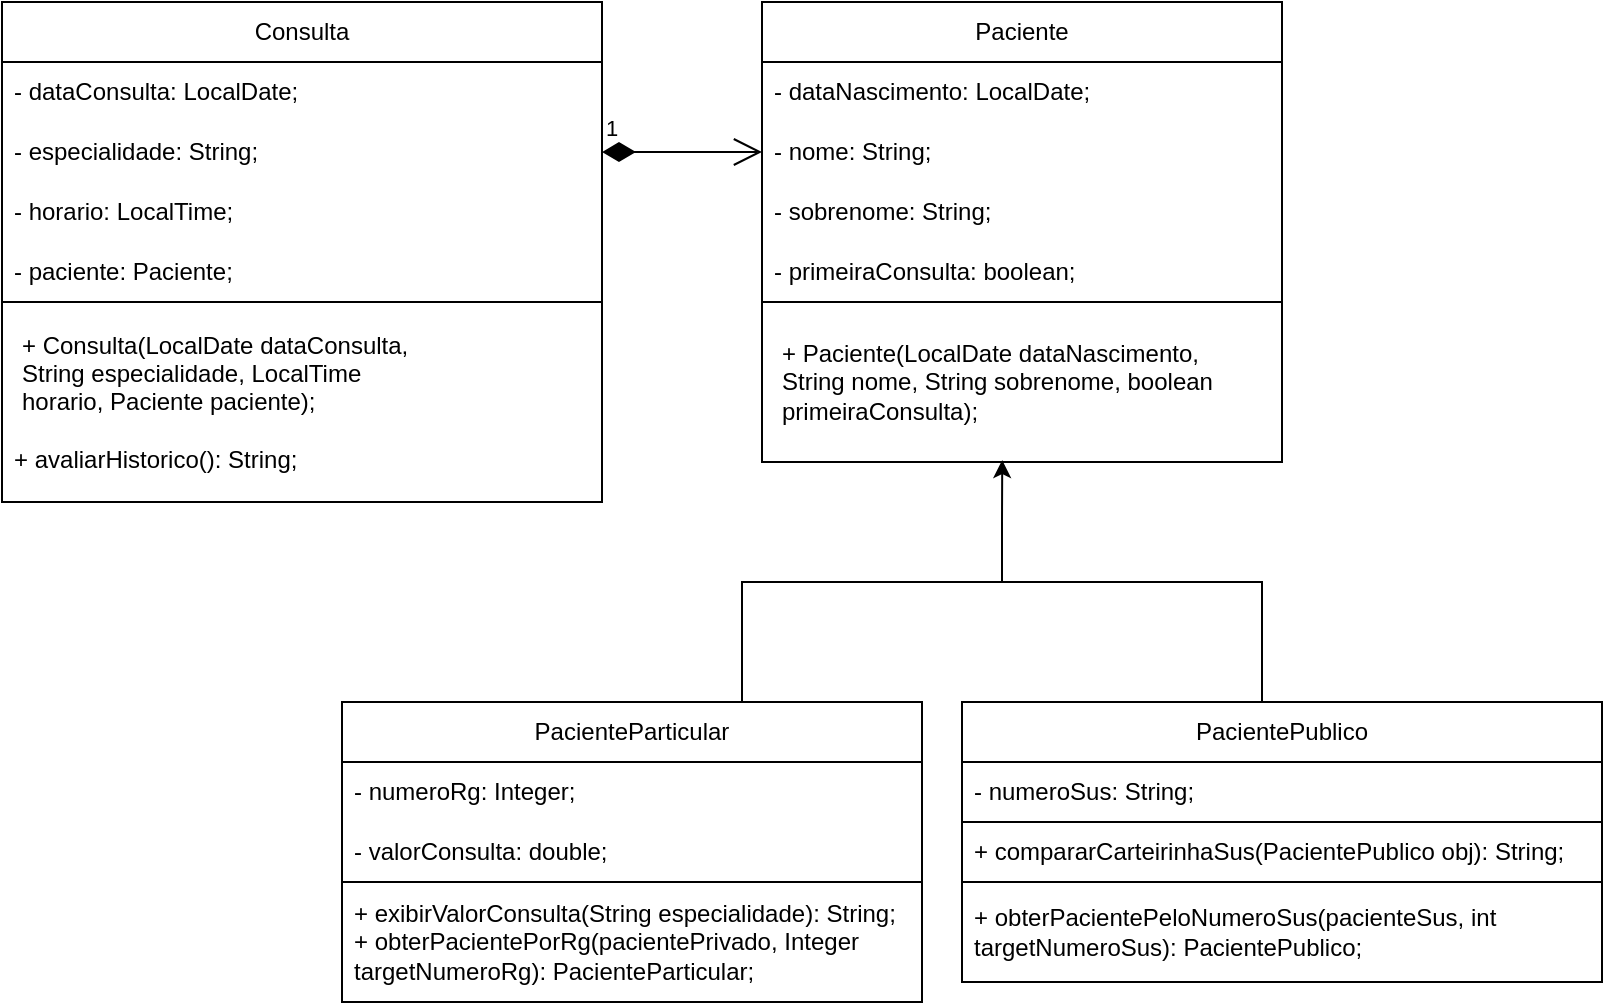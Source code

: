 <mxfile version="21.3.8" type="device">
  <diagram id="E2bkXCWylMlEuZzj9sgc" name="Página-1">
    <mxGraphModel dx="1573" dy="1385" grid="1" gridSize="10" guides="1" tooltips="1" connect="1" arrows="1" fold="1" page="1" pageScale="1" pageWidth="827" pageHeight="583" math="0" shadow="0">
      <root>
        <mxCell id="0" />
        <mxCell id="1" parent="0" />
        <mxCell id="RQpcl56AZZH56zHNOhCO-1" value="Paciente" style="swimlane;fontStyle=0;childLayout=stackLayout;horizontal=1;startSize=30;horizontalStack=0;resizeParent=1;resizeParentMax=0;resizeLast=0;collapsible=1;marginBottom=0;whiteSpace=wrap;html=1;" vertex="1" parent="1">
          <mxGeometry x="390" y="40" width="260" height="230" as="geometry" />
        </mxCell>
        <mxCell id="RQpcl56AZZH56zHNOhCO-2" value="- dataNascimento: LocalDate;" style="text;strokeColor=none;fillColor=none;align=left;verticalAlign=middle;spacingLeft=4;spacingRight=4;overflow=hidden;points=[[0,0.5],[1,0.5]];portConstraint=eastwest;rotatable=0;whiteSpace=wrap;html=1;" vertex="1" parent="RQpcl56AZZH56zHNOhCO-1">
          <mxGeometry y="30" width="260" height="30" as="geometry" />
        </mxCell>
        <mxCell id="RQpcl56AZZH56zHNOhCO-3" value="- nome: String;" style="text;strokeColor=none;fillColor=none;align=left;verticalAlign=middle;spacingLeft=4;spacingRight=4;overflow=hidden;points=[[0,0.5],[1,0.5]];portConstraint=eastwest;rotatable=0;whiteSpace=wrap;html=1;" vertex="1" parent="RQpcl56AZZH56zHNOhCO-1">
          <mxGeometry y="60" width="260" height="30" as="geometry" />
        </mxCell>
        <mxCell id="RQpcl56AZZH56zHNOhCO-4" value="- sobrenome: String;" style="text;strokeColor=none;fillColor=none;align=left;verticalAlign=middle;spacingLeft=4;spacingRight=4;overflow=hidden;points=[[0,0.5],[1,0.5]];portConstraint=eastwest;rotatable=0;whiteSpace=wrap;html=1;" vertex="1" parent="RQpcl56AZZH56zHNOhCO-1">
          <mxGeometry y="90" width="260" height="30" as="geometry" />
        </mxCell>
        <mxCell id="RQpcl56AZZH56zHNOhCO-5" value="- primeiraConsulta: boolean;" style="text;strokeColor=none;fillColor=none;align=left;verticalAlign=middle;spacingLeft=4;spacingRight=4;overflow=hidden;points=[[0,0.5],[1,0.5]];portConstraint=eastwest;rotatable=0;whiteSpace=wrap;html=1;" vertex="1" parent="RQpcl56AZZH56zHNOhCO-1">
          <mxGeometry y="120" width="260" height="30" as="geometry" />
        </mxCell>
        <mxCell id="RQpcl56AZZH56zHNOhCO-6" value="&lt;p style=&quot;border-color: var(--border-color); margin: 0px 0px 0px 4px;&quot;&gt;+ Paciente(LocalDate dataNascimento,&amp;nbsp;&lt;br style=&quot;border-color: var(--border-color);&quot;&gt;String nome, String sobrenome, boolean&lt;br style=&quot;border-color: var(--border-color);&quot;&gt;primeiraConsulta);&lt;/p&gt;" style="text;strokeColor=default;fillColor=none;align=left;verticalAlign=middle;spacingLeft=4;spacingRight=4;overflow=hidden;points=[[0,0.5],[1,0.5]];portConstraint=eastwest;rotatable=0;whiteSpace=wrap;html=1;" vertex="1" parent="RQpcl56AZZH56zHNOhCO-1">
          <mxGeometry y="150" width="260" height="80" as="geometry" />
        </mxCell>
        <mxCell id="RQpcl56AZZH56zHNOhCO-7" value="Consulta" style="swimlane;fontStyle=0;childLayout=stackLayout;horizontal=1;startSize=30;horizontalStack=0;resizeParent=1;resizeParentMax=0;resizeLast=0;collapsible=1;marginBottom=0;whiteSpace=wrap;html=1;" vertex="1" parent="1">
          <mxGeometry x="10" y="40" width="300" height="250" as="geometry" />
        </mxCell>
        <mxCell id="RQpcl56AZZH56zHNOhCO-8" value="- dataConsulta: LocalDate;" style="text;strokeColor=none;fillColor=none;align=left;verticalAlign=middle;spacingLeft=4;spacingRight=4;overflow=hidden;points=[[0,0.5],[1,0.5]];portConstraint=eastwest;rotatable=0;whiteSpace=wrap;html=1;" vertex="1" parent="RQpcl56AZZH56zHNOhCO-7">
          <mxGeometry y="30" width="300" height="30" as="geometry" />
        </mxCell>
        <mxCell id="RQpcl56AZZH56zHNOhCO-9" value="- especialidade: String;" style="text;strokeColor=none;fillColor=none;align=left;verticalAlign=middle;spacingLeft=4;spacingRight=4;overflow=hidden;points=[[0,0.5],[1,0.5]];portConstraint=eastwest;rotatable=0;whiteSpace=wrap;html=1;" vertex="1" parent="RQpcl56AZZH56zHNOhCO-7">
          <mxGeometry y="60" width="300" height="30" as="geometry" />
        </mxCell>
        <mxCell id="RQpcl56AZZH56zHNOhCO-10" value="- horario: LocalTime;" style="text;strokeColor=none;fillColor=none;align=left;verticalAlign=middle;spacingLeft=4;spacingRight=4;overflow=hidden;points=[[0,0.5],[1,0.5]];portConstraint=eastwest;rotatable=0;whiteSpace=wrap;html=1;" vertex="1" parent="RQpcl56AZZH56zHNOhCO-7">
          <mxGeometry y="90" width="300" height="30" as="geometry" />
        </mxCell>
        <mxCell id="RQpcl56AZZH56zHNOhCO-11" value="- paciente: Paciente;" style="text;strokeColor=none;fillColor=none;align=left;verticalAlign=middle;spacingLeft=4;spacingRight=4;overflow=hidden;points=[[0,0.5],[1,0.5]];portConstraint=eastwest;rotatable=0;whiteSpace=wrap;html=1;" vertex="1" parent="RQpcl56AZZH56zHNOhCO-7">
          <mxGeometry y="120" width="300" height="30" as="geometry" />
        </mxCell>
        <mxCell id="RQpcl56AZZH56zHNOhCO-12" value="&lt;p style=&quot;border-color: var(--border-color); margin: 0px 0px 0px 4px;&quot;&gt;+ Consulta(LocalDate dataConsulta,&amp;nbsp;&lt;br style=&quot;border-color: var(--border-color);&quot;&gt;String especialidade, LocalTime&lt;br style=&quot;border-color: var(--border-color);&quot;&gt;horario, Paciente paciente);&lt;/p&gt;&lt;div&gt;&lt;span style=&quot;border-color: var(--border-color); background-color: initial;&quot;&gt;&lt;br&gt;&lt;/span&gt;&lt;/div&gt;&lt;div&gt;&lt;span style=&quot;border-color: var(--border-color); background-color: initial;&quot;&gt;+ avaliarHistorico(): String;&lt;/span&gt;&lt;/div&gt;" style="text;strokeColor=default;fillColor=none;align=left;verticalAlign=middle;spacingLeft=4;spacingRight=4;overflow=hidden;points=[[0,0.5],[1,0.5]];portConstraint=eastwest;rotatable=0;whiteSpace=wrap;html=1;" vertex="1" parent="RQpcl56AZZH56zHNOhCO-7">
          <mxGeometry y="150" width="300" height="100" as="geometry" />
        </mxCell>
        <mxCell id="RQpcl56AZZH56zHNOhCO-13" value="1" style="endArrow=open;html=1;endSize=12;startArrow=diamondThin;startSize=14;startFill=1;edgeStyle=orthogonalEdgeStyle;align=left;verticalAlign=bottom;rounded=0;exitX=1;exitY=0.5;exitDx=0;exitDy=0;entryX=0;entryY=0.5;entryDx=0;entryDy=0;" edge="1" parent="1" source="RQpcl56AZZH56zHNOhCO-9" target="RQpcl56AZZH56zHNOhCO-3">
          <mxGeometry x="-1" y="3" relative="1" as="geometry">
            <mxPoint x="230" y="10" as="sourcePoint" />
            <mxPoint x="390" y="10" as="targetPoint" />
          </mxGeometry>
        </mxCell>
        <mxCell id="RQpcl56AZZH56zHNOhCO-14" value="PacientePublico" style="swimlane;fontStyle=0;childLayout=stackLayout;horizontal=1;startSize=30;horizontalStack=0;resizeParent=1;resizeParentMax=0;resizeLast=0;collapsible=1;marginBottom=0;whiteSpace=wrap;html=1;" vertex="1" parent="1">
          <mxGeometry x="490" y="390" width="320" height="140" as="geometry" />
        </mxCell>
        <mxCell id="RQpcl56AZZH56zHNOhCO-15" value="- numeroSus: String;" style="text;strokeColor=none;fillColor=none;align=left;verticalAlign=middle;spacingLeft=4;spacingRight=4;overflow=hidden;points=[[0,0.5],[1,0.5]];portConstraint=eastwest;rotatable=0;whiteSpace=wrap;html=1;" vertex="1" parent="RQpcl56AZZH56zHNOhCO-14">
          <mxGeometry y="30" width="320" height="30" as="geometry" />
        </mxCell>
        <mxCell id="RQpcl56AZZH56zHNOhCO-16" value="+ compararCarteirinhaSus(PacientePublico obj): String;" style="text;strokeColor=default;fillColor=none;align=left;verticalAlign=middle;spacingLeft=4;spacingRight=4;overflow=hidden;points=[[0,0.5],[1,0.5]];portConstraint=eastwest;rotatable=0;whiteSpace=wrap;html=1;" vertex="1" parent="RQpcl56AZZH56zHNOhCO-14">
          <mxGeometry y="60" width="320" height="30" as="geometry" />
        </mxCell>
        <mxCell id="RQpcl56AZZH56zHNOhCO-17" value="+ obterPacientePeloNumeroSus(pacienteSus, int targetNumeroSus): PacientePublico;" style="text;strokeColor=none;fillColor=none;align=left;verticalAlign=middle;spacingLeft=4;spacingRight=4;overflow=hidden;points=[[0,0.5],[1,0.5]];portConstraint=eastwest;rotatable=0;whiteSpace=wrap;html=1;" vertex="1" parent="RQpcl56AZZH56zHNOhCO-14">
          <mxGeometry y="90" width="320" height="50" as="geometry" />
        </mxCell>
        <mxCell id="RQpcl56AZZH56zHNOhCO-18" value="PacienteParticular" style="swimlane;fontStyle=0;childLayout=stackLayout;horizontal=1;startSize=30;horizontalStack=0;resizeParent=1;resizeParentMax=0;resizeLast=0;collapsible=1;marginBottom=0;whiteSpace=wrap;html=1;" vertex="1" parent="1">
          <mxGeometry x="180" y="390" width="290" height="150" as="geometry" />
        </mxCell>
        <mxCell id="RQpcl56AZZH56zHNOhCO-19" value="- numeroRg: Integer;" style="text;strokeColor=none;fillColor=none;align=left;verticalAlign=middle;spacingLeft=4;spacingRight=4;overflow=hidden;points=[[0,0.5],[1,0.5]];portConstraint=eastwest;rotatable=0;whiteSpace=wrap;html=1;" vertex="1" parent="RQpcl56AZZH56zHNOhCO-18">
          <mxGeometry y="30" width="290" height="30" as="geometry" />
        </mxCell>
        <mxCell id="RQpcl56AZZH56zHNOhCO-20" value="- valorConsulta: double;" style="text;strokeColor=none;fillColor=none;align=left;verticalAlign=middle;spacingLeft=4;spacingRight=4;overflow=hidden;points=[[0,0.5],[1,0.5]];portConstraint=eastwest;rotatable=0;whiteSpace=wrap;html=1;" vertex="1" parent="RQpcl56AZZH56zHNOhCO-18">
          <mxGeometry y="60" width="290" height="30" as="geometry" />
        </mxCell>
        <mxCell id="RQpcl56AZZH56zHNOhCO-21" value="+ exibirValorConsulta(String especialidade): String;&lt;br&gt;+ obterPacientePorRg(pacientePrivado, Integer targetNumeroRg): PacienteParticular;" style="text;strokeColor=default;fillColor=none;align=left;verticalAlign=middle;spacingLeft=4;spacingRight=4;overflow=hidden;points=[[0,0.5],[1,0.5]];portConstraint=eastwest;rotatable=0;whiteSpace=wrap;html=1;" vertex="1" parent="RQpcl56AZZH56zHNOhCO-18">
          <mxGeometry y="90" width="290" height="60" as="geometry" />
        </mxCell>
        <mxCell id="RQpcl56AZZH56zHNOhCO-22" style="edgeStyle=orthogonalEdgeStyle;rounded=0;orthogonalLoop=1;jettySize=auto;html=1;exitX=0.5;exitY=1;exitDx=0;exitDy=0;entryX=0.462;entryY=0.988;entryDx=0;entryDy=0;entryPerimeter=0;" edge="1" parent="1" source="RQpcl56AZZH56zHNOhCO-23" target="RQpcl56AZZH56zHNOhCO-6">
          <mxGeometry relative="1" as="geometry" />
        </mxCell>
        <mxCell id="RQpcl56AZZH56zHNOhCO-23" value="" style="shape=partialRectangle;whiteSpace=wrap;html=1;bottom=1;right=1;left=1;top=0;fillColor=none;routingCenterX=-0.5;rotation=-180;" vertex="1" parent="1">
          <mxGeometry x="380" y="330" width="260" height="60" as="geometry" />
        </mxCell>
      </root>
    </mxGraphModel>
  </diagram>
</mxfile>
